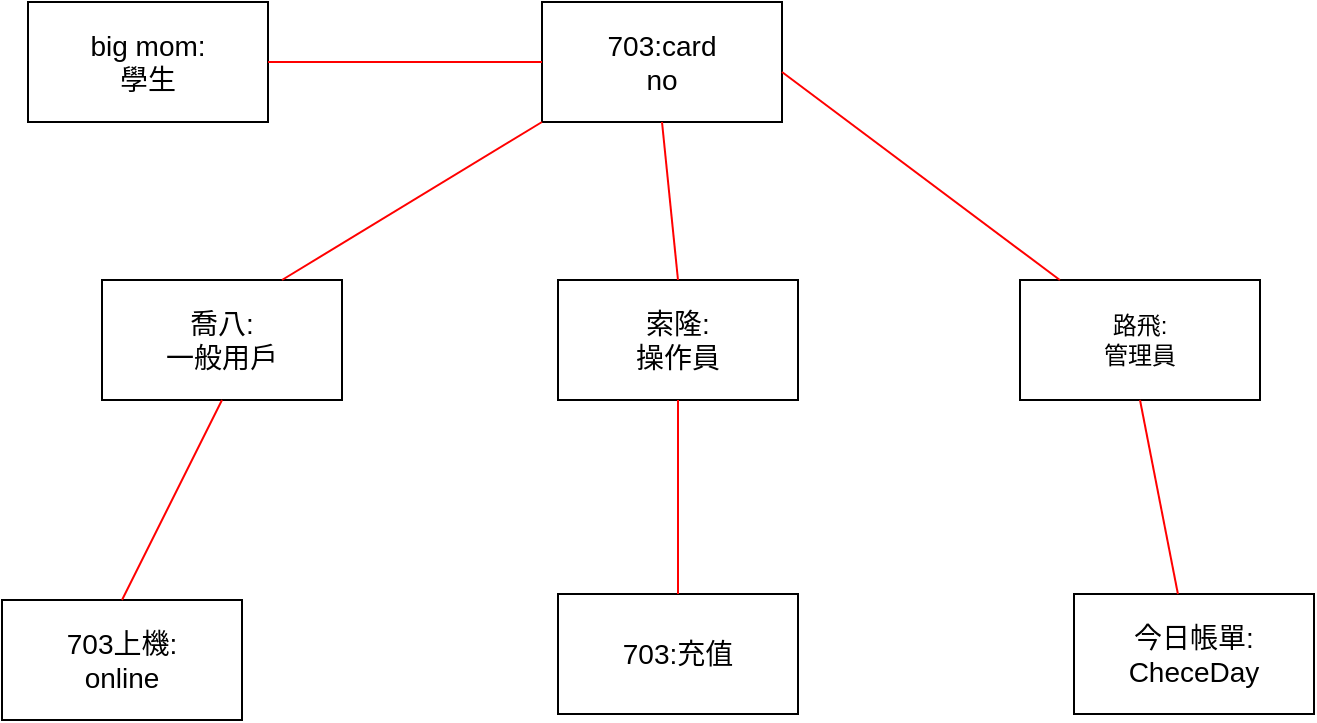 <mxfile version="22.0.8" type="device">
  <diagram name="Page-1" id="Mm0hC2-zrbVgDmfwnK1h">
    <mxGraphModel dx="673" dy="-323" grid="0" gridSize="10" guides="1" tooltips="1" connect="1" arrows="1" fold="1" page="1" pageScale="1" pageWidth="827" pageHeight="1169" math="0" shadow="0">
      <root>
        <mxCell id="0" />
        <mxCell id="1" parent="0" />
        <mxCell id="4-QGM9Shg0OShdlyaHth-956" value="&lt;font style=&quot;font-size: 14px;&quot;&gt;703:card&lt;br&gt;no&lt;/font&gt;" style="rounded=0;whiteSpace=wrap;html=1;" vertex="1" parent="1">
          <mxGeometry x="1873.0" y="1654.0" width="120" height="60" as="geometry" />
        </mxCell>
        <mxCell id="4-QGM9Shg0OShdlyaHth-957" value="&lt;font style=&quot;font-size: 14px;&quot;&gt;big mom:&lt;br&gt;學生&lt;/font&gt;" style="rounded=0;whiteSpace=wrap;html=1;" vertex="1" parent="1">
          <mxGeometry x="1616.0" y="1654.0" width="120" height="60" as="geometry" />
        </mxCell>
        <mxCell id="4-QGM9Shg0OShdlyaHth-958" value="&lt;font style=&quot;font-size: 14px;&quot;&gt;喬八:&lt;br&gt;一般用戶&lt;/font&gt;" style="rounded=0;whiteSpace=wrap;html=1;" vertex="1" parent="1">
          <mxGeometry x="1653.0" y="1793.0" width="120" height="60" as="geometry" />
        </mxCell>
        <mxCell id="4-QGM9Shg0OShdlyaHth-959" value="&lt;font style=&quot;font-size: 14px;&quot;&gt;索隆:&lt;br&gt;操作員&lt;/font&gt;" style="rounded=0;whiteSpace=wrap;html=1;" vertex="1" parent="1">
          <mxGeometry x="1881.0" y="1793.0" width="120" height="60" as="geometry" />
        </mxCell>
        <mxCell id="4-QGM9Shg0OShdlyaHth-960" value="路飛:&lt;br&gt;管理員" style="rounded=0;whiteSpace=wrap;html=1;" vertex="1" parent="1">
          <mxGeometry x="2112.0" y="1793.0" width="120" height="60" as="geometry" />
        </mxCell>
        <mxCell id="4-QGM9Shg0OShdlyaHth-961" value="&lt;font style=&quot;font-size: 14px;&quot;&gt;703上機:&lt;br&gt;online&lt;/font&gt;" style="rounded=0;whiteSpace=wrap;html=1;" vertex="1" parent="1">
          <mxGeometry x="1603.0" y="1953.0" width="120" height="60" as="geometry" />
        </mxCell>
        <mxCell id="4-QGM9Shg0OShdlyaHth-962" value="&lt;font style=&quot;font-size: 14px;&quot;&gt;703:充值&lt;/font&gt;" style="rounded=0;whiteSpace=wrap;html=1;" vertex="1" parent="1">
          <mxGeometry x="1881.0" y="1950.0" width="120" height="60" as="geometry" />
        </mxCell>
        <mxCell id="4-QGM9Shg0OShdlyaHth-963" value="&lt;font style=&quot;font-size: 14px;&quot;&gt;今日帳單:&lt;br&gt;CheceDay&lt;/font&gt;" style="rounded=0;whiteSpace=wrap;html=1;" vertex="1" parent="1">
          <mxGeometry x="2139.0" y="1950.0" width="120" height="60" as="geometry" />
        </mxCell>
        <mxCell id="4-QGM9Shg0OShdlyaHth-964" value="" style="endArrow=none;html=1;rounded=0;fillColor=#fff2cc;strokeColor=#ff0000;" edge="1" parent="1" target="4-QGM9Shg0OShdlyaHth-960">
          <mxGeometry width="50" height="50" relative="1" as="geometry">
            <mxPoint x="1993.0" y="1689.0" as="sourcePoint" />
            <mxPoint x="2043.0" y="1639.0" as="targetPoint" />
          </mxGeometry>
        </mxCell>
        <mxCell id="4-QGM9Shg0OShdlyaHth-965" value="" style="endArrow=none;html=1;rounded=0;entryX=0.5;entryY=0;entryDx=0;entryDy=0;exitX=0.5;exitY=1;exitDx=0;exitDy=0;fillColor=#fff2cc;strokeColor=#ff0000;" edge="1" parent="1" source="4-QGM9Shg0OShdlyaHth-956" target="4-QGM9Shg0OShdlyaHth-959">
          <mxGeometry width="50" height="50" relative="1" as="geometry">
            <mxPoint x="2003.0" y="1699.0" as="sourcePoint" />
            <mxPoint x="2142.0" y="1803.0" as="targetPoint" />
          </mxGeometry>
        </mxCell>
        <mxCell id="4-QGM9Shg0OShdlyaHth-966" value="" style="endArrow=none;html=1;rounded=0;exitX=0.5;exitY=1;exitDx=0;exitDy=0;entryX=0.5;entryY=0;entryDx=0;entryDy=0;fillColor=#fff2cc;strokeColor=#ff0000;" edge="1" parent="1" source="4-QGM9Shg0OShdlyaHth-959" target="4-QGM9Shg0OShdlyaHth-962">
          <mxGeometry width="50" height="50" relative="1" as="geometry">
            <mxPoint x="2090.0" y="1867.0" as="sourcePoint" />
            <mxPoint x="2140.0" y="1817.0" as="targetPoint" />
          </mxGeometry>
        </mxCell>
        <mxCell id="4-QGM9Shg0OShdlyaHth-967" value="" style="endArrow=none;html=1;rounded=0;exitX=0.433;exitY=0;exitDx=0;exitDy=0;exitPerimeter=0;entryX=0.5;entryY=1;entryDx=0;entryDy=0;fillColor=#fff2cc;strokeColor=#ff0000;" edge="1" parent="1" source="4-QGM9Shg0OShdlyaHth-963" target="4-QGM9Shg0OShdlyaHth-960">
          <mxGeometry width="50" height="50" relative="1" as="geometry">
            <mxPoint x="2090.0" y="1867.0" as="sourcePoint" />
            <mxPoint x="2140.0" y="1817.0" as="targetPoint" />
          </mxGeometry>
        </mxCell>
        <mxCell id="4-QGM9Shg0OShdlyaHth-968" value="" style="endArrow=none;html=1;rounded=0;exitX=0.5;exitY=1;exitDx=0;exitDy=0;entryX=0.5;entryY=0;entryDx=0;entryDy=0;fillColor=#fff2cc;strokeColor=#ff0000;" edge="1" parent="1" source="4-QGM9Shg0OShdlyaHth-958" target="4-QGM9Shg0OShdlyaHth-961">
          <mxGeometry width="50" height="50" relative="1" as="geometry">
            <mxPoint x="1717.0" y="1867.0" as="sourcePoint" />
            <mxPoint x="1767.0" y="1817.0" as="targetPoint" />
          </mxGeometry>
        </mxCell>
        <mxCell id="4-QGM9Shg0OShdlyaHth-969" value="" style="endArrow=none;html=1;rounded=0;exitX=1;exitY=0.5;exitDx=0;exitDy=0;entryX=0;entryY=0.5;entryDx=0;entryDy=0;fillColor=#fff2cc;strokeColor=#ff0000;" edge="1" parent="1" source="4-QGM9Shg0OShdlyaHth-957" target="4-QGM9Shg0OShdlyaHth-956">
          <mxGeometry width="50" height="50" relative="1" as="geometry">
            <mxPoint x="1736.0" y="1698.0" as="sourcePoint" />
            <mxPoint x="1786.0" y="1648.0" as="targetPoint" />
          </mxGeometry>
        </mxCell>
        <mxCell id="4-QGM9Shg0OShdlyaHth-970" value="" style="endArrow=none;html=1;rounded=0;entryX=0;entryY=1;entryDx=0;entryDy=0;exitX=0.75;exitY=0;exitDx=0;exitDy=0;fillColor=#fff2cc;strokeColor=#ff0000;" edge="1" parent="1" source="4-QGM9Shg0OShdlyaHth-958" target="4-QGM9Shg0OShdlyaHth-956">
          <mxGeometry width="50" height="50" relative="1" as="geometry">
            <mxPoint x="1717.0" y="1867.0" as="sourcePoint" />
            <mxPoint x="1767.0" y="1817.0" as="targetPoint" />
          </mxGeometry>
        </mxCell>
      </root>
    </mxGraphModel>
  </diagram>
</mxfile>
